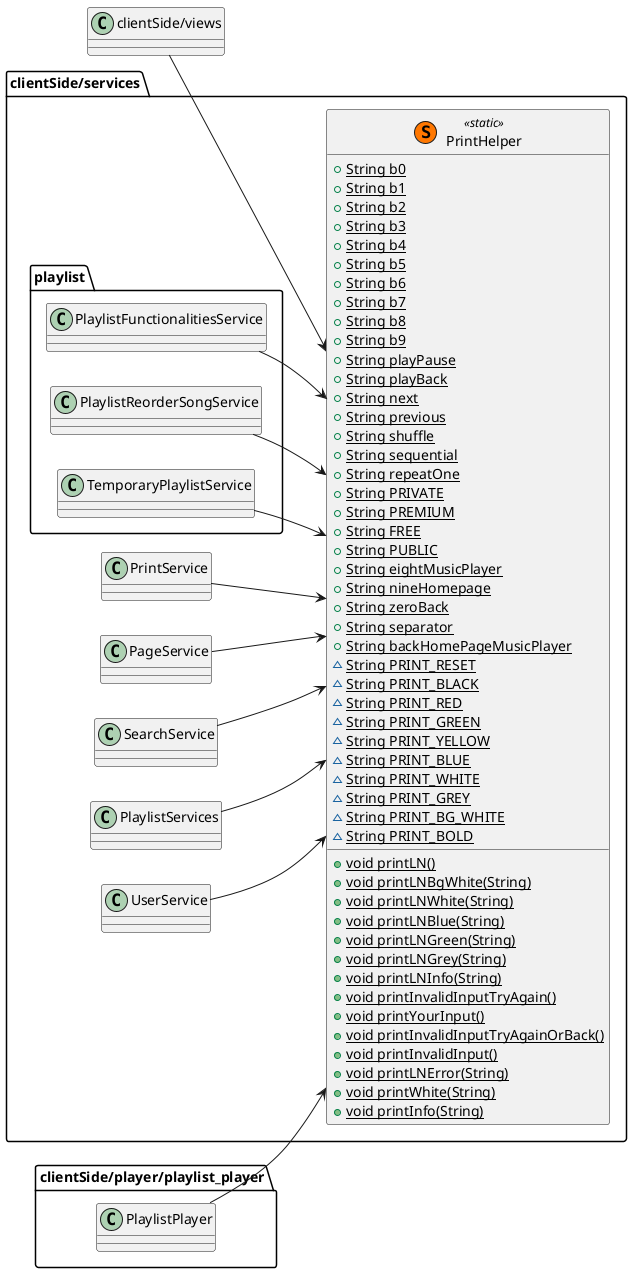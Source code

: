 @startuml
left to right direction
class clientSide/services.PrintHelper << (S, #FF7700) static >>{
+ {static} String b0
+ {static} String b1
+ {static} String b2
+ {static} String b3
+ {static} String b4
+ {static} String b5
+ {static} String b6
+ {static} String b7
+ {static} String b8
+ {static} String b9
+ {static} String playPause
+ {static} String playBack
+ {static} String next
+ {static} String previous
+ {static} String shuffle
+ {static} String sequential
+ {static} String repeatOne
+ {static} String PRIVATE
+ {static} String PREMIUM
+ {static} String FREE
+ {static} String PUBLIC
+ {static} String eightMusicPlayer
+ {static} String nineHomepage
+ {static} String zeroBack
+ {static} String separator
+ {static} String backHomePageMusicPlayer
~ {static} String PRINT_RESET
~ {static} String PRINT_BLACK
~ {static} String PRINT_RED
~ {static} String PRINT_GREEN
~ {static} String PRINT_YELLOW
~ {static} String PRINT_BLUE
~ {static} String PRINT_WHITE
~ {static} String PRINT_GREY
~ {static} String PRINT_BG_WHITE
~ {static} String PRINT_BOLD
+ {static} void printLN()
+ {static} void printLNBgWhite(String)
+ {static} void printLNWhite(String)
+ {static} void printLNBlue(String)
+ {static} void printLNGreen(String)
+ {static} void printLNGrey(String)
+ {static} void printLNInfo(String)
+ {static} void printInvalidInputTryAgain()
+ {static} void printYourInput()
+ {static} void printInvalidInputTryAgainOrBack()
+ {static} void printInvalidInput()
+ {static} void printLNError(String)
+ {static} void printWhite(String)
+ {static} void printInfo(String)
}

"clientSide/services.PrintService" --> "clientSide/services.PrintHelper"
"clientSide/services.PageService" --> "clientSide/services.PrintHelper"
"clientSide/services.SearchService" --> "clientSide/services.PrintHelper"
"clientSide/services.PlaylistServices" --> "clientSide/services.PrintHelper"
"clientSide/services.UserService" --> "clientSide/services.PrintHelper"
"clientSide/services.playlist.PlaylistFunctionalitiesService" --> "clientSide/services.PrintHelper"
"clientSide/services.playlist.PlaylistReorderSongService" --> "clientSide/services.PrintHelper"
"clientSide/services.playlist.TemporaryPlaylistService" --> "clientSide/services.PrintHelper"
"clientSide/views" --> "clientSide/services.PrintHelper"
"clientSide/player/playlist_player.PlaylistPlayer" --> "clientSide/services.PrintHelper"
@enduml